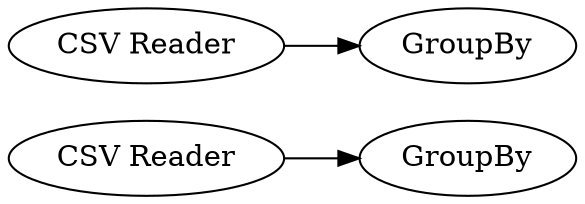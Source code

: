 digraph {
	1 [label="CSV Reader"]
	2 [label=GroupBy]
	4 [label=GroupBy]
	5 [label="CSV Reader"]
	1 -> 2
	5 -> 4
	rankdir=LR
}
